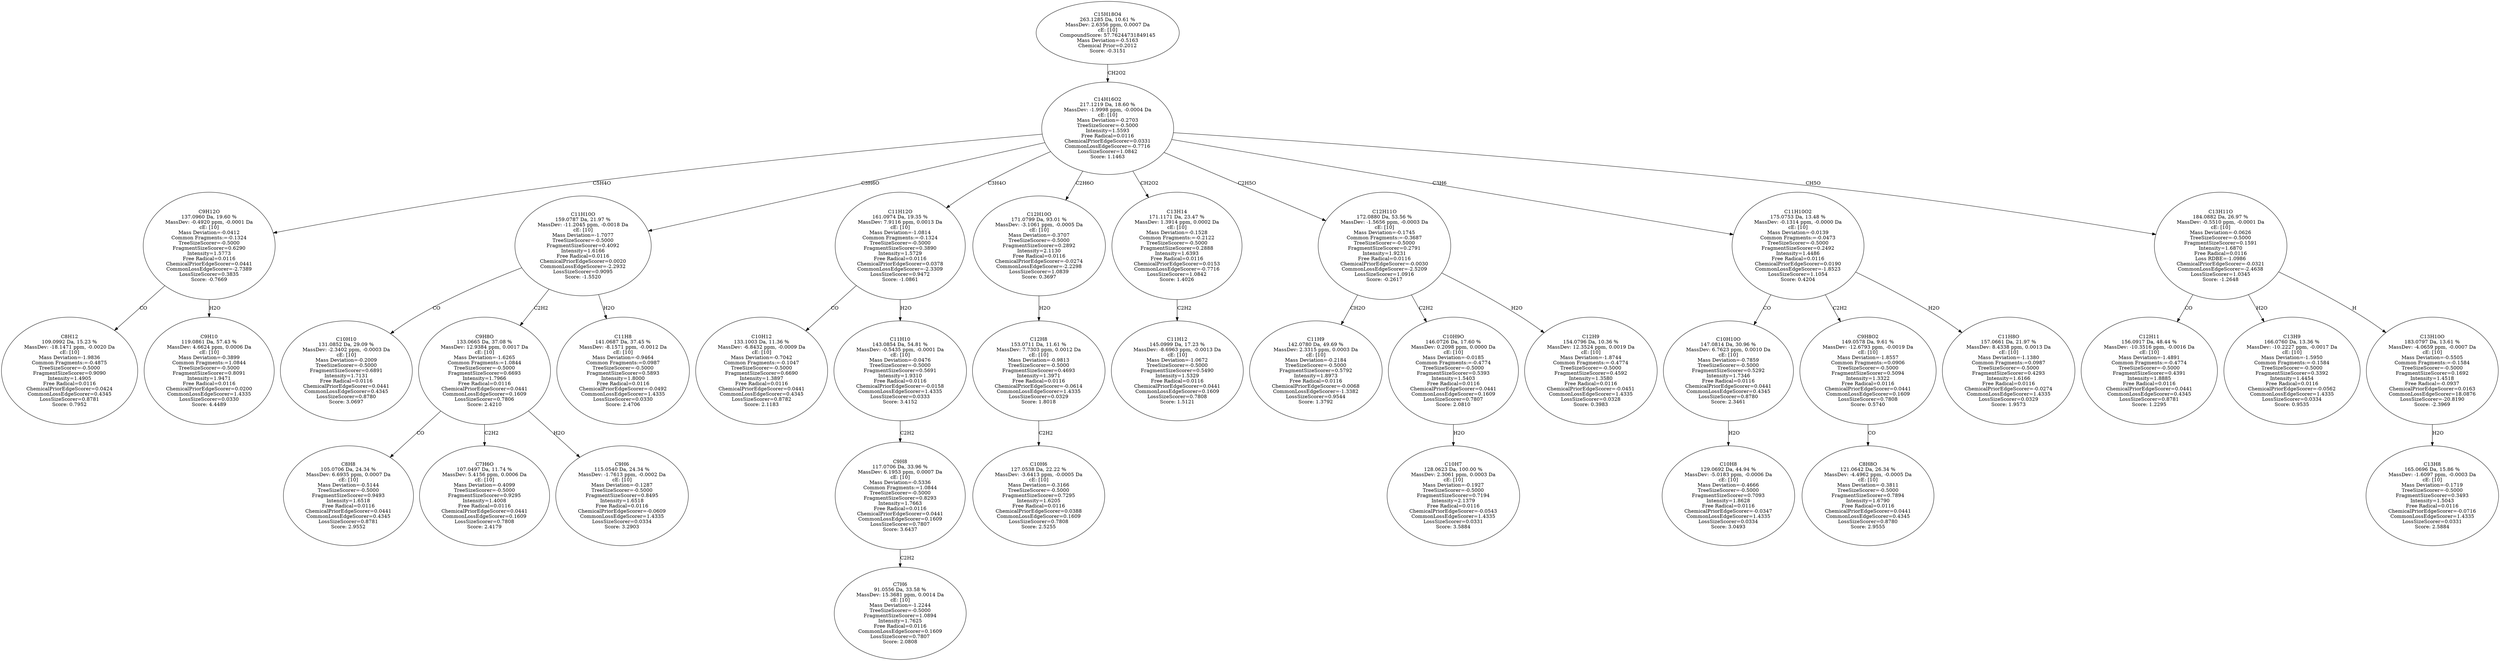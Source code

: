 strict digraph {
v1 [label="C8H12\n109.0992 Da, 15.23 %\nMassDev: -18.1471 ppm, -0.0020 Da\ncE: [10]\nMass Deviation=-1.9836\nCommon Fragments:=-0.4875\nTreeSizeScorer=-0.5000\nFragmentSizeScorer=0.9090\nIntensity=1.4905\nFree Radical=0.0116\nChemicalPriorEdgeScorer=0.0424\nCommonLossEdgeScorer=0.4345\nLossSizeScorer=0.8781\nScore: 0.7952"];
v2 [label="C9H10\n119.0861 Da, 57.43 %\nMassDev: 4.6624 ppm, 0.0006 Da\ncE: [10]\nMass Deviation=-0.3899\nCommon Fragments:=1.0844\nTreeSizeScorer=-0.5000\nFragmentSizeScorer=0.8091\nIntensity=1.9471\nFree Radical=0.0116\nChemicalPriorEdgeScorer=0.0200\nCommonLossEdgeScorer=1.4335\nLossSizeScorer=0.0330\nScore: 4.4489"];
v3 [label="C9H12O\n137.0960 Da, 19.60 %\nMassDev: -0.4920 ppm, -0.0001 Da\ncE: [10]\nMass Deviation=-0.0412\nCommon Fragments:=-0.1324\nTreeSizeScorer=-0.5000\nFragmentSizeScorer=0.6290\nIntensity=1.5773\nFree Radical=0.0116\nChemicalPriorEdgeScorer=0.0441\nCommonLossEdgeScorer=-2.7389\nLossSizeScorer=0.3835\nScore: -0.7669"];
v4 [label="C10H10\n131.0852 Da, 29.09 %\nMassDev: -2.3402 ppm, -0.0003 Da\ncE: [10]\nMass Deviation=-0.2009\nTreeSizeScorer=-0.5000\nFragmentSizeScorer=0.6891\nIntensity=1.7131\nFree Radical=0.0116\nChemicalPriorEdgeScorer=0.0441\nCommonLossEdgeScorer=0.4345\nLossSizeScorer=0.8780\nScore: 3.0697"];
v5 [label="C8H8\n105.0706 Da, 24.34 %\nMassDev: 6.6935 ppm, 0.0007 Da\ncE: [10]\nMass Deviation=-0.5144\nTreeSizeScorer=-0.5000\nFragmentSizeScorer=0.9493\nIntensity=1.6518\nFree Radical=0.0116\nChemicalPriorEdgeScorer=0.0441\nCommonLossEdgeScorer=0.4345\nLossSizeScorer=0.8781\nScore: 2.9552"];
v6 [label="C7H6O\n107.0497 Da, 11.74 %\nMassDev: 5.4156 ppm, 0.0006 Da\ncE: [10]\nMass Deviation=-0.4099\nTreeSizeScorer=-0.5000\nFragmentSizeScorer=0.9295\nIntensity=1.4008\nFree Radical=0.0116\nChemicalPriorEdgeScorer=0.0441\nCommonLossEdgeScorer=0.1609\nLossSizeScorer=0.7808\nScore: 2.4179"];
v7 [label="C9H6\n115.0540 Da, 24.34 %\nMassDev: -1.7613 ppm, -0.0002 Da\ncE: [10]\nMass Deviation=-0.1287\nTreeSizeScorer=-0.5000\nFragmentSizeScorer=0.8495\nIntensity=1.6518\nFree Radical=0.0116\nChemicalPriorEdgeScorer=-0.0609\nCommonLossEdgeScorer=1.4335\nLossSizeScorer=0.0334\nScore: 3.2903"];
v8 [label="C9H8O\n133.0665 Da, 37.08 %\nMassDev: 12.9384 ppm, 0.0017 Da\ncE: [10]\nMass Deviation=-1.6265\nCommon Fragments:=1.0844\nTreeSizeScorer=-0.5000\nFragmentSizeScorer=0.6693\nIntensity=1.7966\nFree Radical=0.0116\nChemicalPriorEdgeScorer=0.0441\nCommonLossEdgeScorer=0.1609\nLossSizeScorer=0.7806\nScore: 2.4210"];
v9 [label="C11H8\n141.0687 Da, 37.45 %\nMassDev: -8.1571 ppm, -0.0012 Da\ncE: [10]\nMass Deviation=-0.9464\nCommon Fragments:=0.0987\nTreeSizeScorer=-0.5000\nFragmentSizeScorer=0.5893\nIntensity=1.8000\nFree Radical=0.0116\nChemicalPriorEdgeScorer=-0.0492\nCommonLossEdgeScorer=1.4335\nLossSizeScorer=0.0330\nScore: 2.4706"];
v10 [label="C11H10O\n159.0787 Da, 21.97 %\nMassDev: -11.2045 ppm, -0.0018 Da\ncE: [10]\nMass Deviation=-1.7077\nTreeSizeScorer=-0.5000\nFragmentSizeScorer=0.4092\nIntensity=1.6166\nFree Radical=0.0116\nChemicalPriorEdgeScorer=0.0020\nCommonLossEdgeScorer=-2.2932\nLossSizeScorer=0.9095\nScore: -1.5520"];
v11 [label="C10H12\n133.1003 Da, 11.36 %\nMassDev: -6.8432 ppm, -0.0009 Da\ncE: [10]\nMass Deviation=-0.7042\nCommon Fragments:=-0.1047\nTreeSizeScorer=-0.5000\nFragmentSizeScorer=0.6690\nIntensity=1.3897\nFree Radical=0.0116\nChemicalPriorEdgeScorer=0.0441\nCommonLossEdgeScorer=0.4345\nLossSizeScorer=0.8782\nScore: 2.1183"];
v12 [label="C7H6\n91.0556 Da, 33.58 %\nMassDev: 15.3681 ppm, 0.0014 Da\ncE: [10]\nMass Deviation=-1.2244\nTreeSizeScorer=-0.5000\nFragmentSizeScorer=1.0894\nIntensity=1.7625\nFree Radical=0.0116\nCommonLossEdgeScorer=0.1609\nLossSizeScorer=0.7807\nScore: 2.0808"];
v13 [label="C9H8\n117.0706 Da, 33.96 %\nMassDev: 6.1953 ppm, 0.0007 Da\ncE: [10]\nMass Deviation=-0.5336\nCommon Fragments:=1.0844\nTreeSizeScorer=-0.5000\nFragmentSizeScorer=0.8293\nIntensity=1.7663\nFree Radical=0.0116\nChemicalPriorEdgeScorer=0.0441\nCommonLossEdgeScorer=0.1609\nLossSizeScorer=0.7807\nScore: 3.6437"];
v14 [label="C11H10\n143.0854 Da, 54.81 %\nMassDev: -0.5435 ppm, -0.0001 Da\ncE: [10]\nMass Deviation=-0.0476\nTreeSizeScorer=-0.5000\nFragmentSizeScorer=0.5691\nIntensity=1.9310\nFree Radical=0.0116\nChemicalPriorEdgeScorer=-0.0158\nCommonLossEdgeScorer=1.4335\nLossSizeScorer=0.0333\nScore: 3.4152"];
v15 [label="C11H12O\n161.0974 Da, 19.35 %\nMassDev: 7.9116 ppm, 0.0013 Da\ncE: [10]\nMass Deviation=-1.0814\nCommon Fragments:=-0.1324\nTreeSizeScorer=-0.5000\nFragmentSizeScorer=0.3890\nIntensity=1.5729\nFree Radical=0.0116\nChemicalPriorEdgeScorer=0.0378\nCommonLossEdgeScorer=-2.3309\nLossSizeScorer=0.9472\nScore: -1.0861"];
v16 [label="C10H6\n127.0538 Da, 22.22 %\nMassDev: -3.6413 ppm, -0.0005 Da\ncE: [10]\nMass Deviation=-0.3166\nTreeSizeScorer=-0.5000\nFragmentSizeScorer=0.7295\nIntensity=1.6205\nFree Radical=0.0116\nChemicalPriorEdgeScorer=0.0388\nCommonLossEdgeScorer=0.1609\nLossSizeScorer=0.7808\nScore: 2.5255"];
v17 [label="C12H8\n153.0711 Da, 11.61 %\nMassDev: 7.7303 ppm, 0.0012 Da\ncE: [10]\nMass Deviation=-0.9813\nTreeSizeScorer=-0.5000\nFragmentSizeScorer=0.4693\nIntensity=1.3971\nFree Radical=0.0116\nChemicalPriorEdgeScorer=-0.0614\nCommonLossEdgeScorer=1.4335\nLossSizeScorer=0.0329\nScore: 1.8018"];
v18 [label="C12H10O\n171.0799 Da, 93.01 %\nMassDev: -3.1061 ppm, -0.0005 Da\ncE: [10]\nMass Deviation=-0.3707\nTreeSizeScorer=-0.5000\nFragmentSizeScorer=0.2892\nIntensity=2.1130\nFree Radical=0.0116\nChemicalPriorEdgeScorer=-0.0274\nCommonLossEdgeScorer=-2.2298\nLossSizeScorer=1.0839\nScore: 0.3697"];
v19 [label="C11H12\n145.0999 Da, 17.23 %\nMassDev: -8.6963 ppm, -0.0013 Da\ncE: [10]\nMass Deviation=-1.0672\nTreeSizeScorer=-0.5000\nFragmentSizeScorer=0.5490\nIntensity=1.5329\nFree Radical=0.0116\nChemicalPriorEdgeScorer=0.0441\nCommonLossEdgeScorer=0.1609\nLossSizeScorer=0.7808\nScore: 1.5121"];
v20 [label="C13H14\n171.1171 Da, 23.47 %\nMassDev: 1.3914 ppm, 0.0002 Da\ncE: [10]\nMass Deviation=-0.1528\nCommon Fragments:=-0.2122\nTreeSizeScorer=-0.5000\nFragmentSizeScorer=0.2888\nIntensity=1.6393\nFree Radical=0.0116\nChemicalPriorEdgeScorer=0.0153\nCommonLossEdgeScorer=-0.7716\nLossSizeScorer=1.0842\nScore: 1.4026"];
v21 [label="C11H9\n142.0780 Da, 49.69 %\nMassDev: 2.3315 ppm, 0.0003 Da\ncE: [10]\nMass Deviation=-0.2184\nTreeSizeScorer=-0.5000\nFragmentSizeScorer=0.5792\nIntensity=1.8973\nFree Radical=0.0116\nChemicalPriorEdgeScorer=-0.0068\nCommonLossEdgeScorer=-1.3382\nLossSizeScorer=0.9544\nScore: 1.3792"];
v22 [label="C10H7\n128.0623 Da, 100.00 %\nMassDev: 2.3061 ppm, 0.0003 Da\ncE: [10]\nMass Deviation=-0.1927\nTreeSizeScorer=-0.5000\nFragmentSizeScorer=0.7194\nIntensity=2.1379\nFree Radical=0.0116\nChemicalPriorEdgeScorer=-0.0543\nCommonLossEdgeScorer=1.4335\nLossSizeScorer=0.0331\nScore: 3.5884"];
v23 [label="C10H9O\n146.0726 Da, 17.60 %\nMassDev: 0.2098 ppm, 0.0000 Da\ncE: [10]\nMass Deviation=-0.0185\nCommon Fragments:=-0.4774\nTreeSizeScorer=-0.5000\nFragmentSizeScorer=0.5393\nIntensity=1.5403\nFree Radical=0.0116\nChemicalPriorEdgeScorer=0.0441\nCommonLossEdgeScorer=0.1609\nLossSizeScorer=0.7807\nScore: 2.0810"];
v24 [label="C12H9\n154.0796 Da, 10.36 %\nMassDev: 12.3524 ppm, 0.0019 Da\ncE: [10]\nMass Deviation=-1.8744\nCommon Fragments:=-0.4774\nTreeSizeScorer=-0.5000\nFragmentSizeScorer=0.4592\nIntensity=1.3580\nFree Radical=0.0116\nChemicalPriorEdgeScorer=-0.0451\nCommonLossEdgeScorer=1.4335\nLossSizeScorer=0.0328\nScore: 0.3983"];
v25 [label="C12H11O\n172.0880 Da, 53.56 %\nMassDev: -1.5656 ppm, -0.0003 Da\ncE: [10]\nMass Deviation=-0.1745\nCommon Fragments:=-0.3687\nTreeSizeScorer=-0.5000\nFragmentSizeScorer=0.2791\nIntensity=1.9231\nFree Radical=0.0116\nChemicalPriorEdgeScorer=-0.0030\nCommonLossEdgeScorer=-2.5209\nLossSizeScorer=1.0916\nScore: -0.2617"];
v26 [label="C10H8\n129.0692 Da, 44.94 %\nMassDev: -5.0183 ppm, -0.0006 Da\ncE: [10]\nMass Deviation=-0.4666\nTreeSizeScorer=-0.5000\nFragmentSizeScorer=0.7093\nIntensity=1.8628\nFree Radical=0.0116\nChemicalPriorEdgeScorer=-0.0347\nCommonLossEdgeScorer=1.4335\nLossSizeScorer=0.0334\nScore: 3.0493"];
v27 [label="C10H10O\n147.0814 Da, 30.96 %\nMassDev: 6.7623 ppm, 0.0010 Da\ncE: [10]\nMass Deviation=-0.7859\nTreeSizeScorer=-0.5000\nFragmentSizeScorer=0.5292\nIntensity=1.7346\nFree Radical=0.0116\nChemicalPriorEdgeScorer=0.0441\nCommonLossEdgeScorer=0.4345\nLossSizeScorer=0.8780\nScore: 2.3461"];
v28 [label="C8H8O\n121.0642 Da, 26.34 %\nMassDev: -4.4962 ppm, -0.0005 Da\ncE: [10]\nMass Deviation=-0.3811\nTreeSizeScorer=-0.5000\nFragmentSizeScorer=0.7894\nIntensity=1.6790\nFree Radical=0.0116\nChemicalPriorEdgeScorer=0.0441\nCommonLossEdgeScorer=0.4345\nLossSizeScorer=0.8780\nScore: 2.9555"];
v29 [label="C9H8O2\n149.0578 Da, 9.61 %\nMassDev: -12.6793 ppm, -0.0019 Da\ncE: [10]\nMass Deviation=-1.8557\nCommon Fragments:=0.0906\nTreeSizeScorer=-0.5000\nFragmentSizeScorer=0.5094\nIntensity=1.3322\nFree Radical=0.0116\nChemicalPriorEdgeScorer=0.0441\nCommonLossEdgeScorer=0.1609\nLossSizeScorer=0.7808\nScore: 0.5740"];
v30 [label="C11H8O\n157.0661 Da, 21.97 %\nMassDev: 8.4338 ppm, 0.0013 Da\ncE: [10]\nMass Deviation=-1.1380\nCommon Fragments:=0.0987\nTreeSizeScorer=-0.5000\nFragmentSizeScorer=0.4293\nIntensity=1.6166\nFree Radical=0.0116\nChemicalPriorEdgeScorer=-0.0274\nCommonLossEdgeScorer=1.4335\nLossSizeScorer=0.0329\nScore: 1.9573"];
v31 [label="C11H10O2\n175.0753 Da, 13.48 %\nMassDev: -0.1314 ppm, -0.0000 Da\ncE: [10]\nMass Deviation=-0.0139\nCommon Fragments:=-0.0473\nTreeSizeScorer=-0.5000\nFragmentSizeScorer=0.2492\nIntensity=1.4486\nFree Radical=0.0116\nChemicalPriorEdgeScorer=0.0190\nCommonLossEdgeScorer=-1.8523\nLossSizeScorer=1.1054\nScore: 0.4204"];
v32 [label="C12H11\n156.0917 Da, 48.44 %\nMassDev: -10.3516 ppm, -0.0016 Da\ncE: [10]\nMass Deviation=-1.4891\nCommon Fragments:=-0.4774\nTreeSizeScorer=-0.5000\nFragmentSizeScorer=0.4391\nIntensity=1.8885\nFree Radical=0.0116\nChemicalPriorEdgeScorer=0.0441\nCommonLossEdgeScorer=0.4345\nLossSizeScorer=0.8781\nScore: 1.2295"];
v33 [label="C13H9\n166.0760 Da, 13.36 %\nMassDev: -10.2227 ppm, -0.0017 Da\ncE: [10]\nMass Deviation=-1.5950\nCommon Fragments:=-0.1584\nTreeSizeScorer=-0.5000\nFragmentSizeScorer=0.3392\nIntensity=1.4454\nFree Radical=0.0116\nChemicalPriorEdgeScorer=-0.0562\nCommonLossEdgeScorer=1.4335\nLossSizeScorer=0.0334\nScore: 0.9535"];
v34 [label="C13H8\n165.0696 Da, 15.86 %\nMassDev: -1.6097 ppm, -0.0003 Da\ncE: [10]\nMass Deviation=-0.1719\nTreeSizeScorer=-0.5000\nFragmentSizeScorer=0.3493\nIntensity=1.5043\nFree Radical=0.0116\nChemicalPriorEdgeScorer=-0.0716\nCommonLossEdgeScorer=1.4335\nLossSizeScorer=0.0331\nScore: 2.5884"];
v35 [label="C13H10O\n183.0797 Da, 13.61 %\nMassDev: -4.0659 ppm, -0.0007 Da\ncE: [10]\nMass Deviation=-0.5505\nCommon Fragments:=-0.1584\nTreeSizeScorer=-0.5000\nFragmentSizeScorer=0.1692\nIntensity=1.4518\nFree Radical=-0.0937\nChemicalPriorEdgeScorer=0.0163\nCommonLossEdgeScorer=18.0876\nLossSizeScorer=-20.8190\nScore: -2.3969"];
v36 [label="C13H11O\n184.0882 Da, 26.97 %\nMassDev: -0.5510 ppm, -0.0001 Da\ncE: [10]\nMass Deviation=-0.0626\nTreeSizeScorer=-0.5000\nFragmentSizeScorer=0.1591\nIntensity=1.6870\nFree Radical=0.0116\nLoss RDBE=-1.0986\nChemicalPriorEdgeScorer=-0.0321\nCommonLossEdgeScorer=-2.4638\nLossSizeScorer=1.0345\nScore: -1.2648"];
v37 [label="C14H16O2\n217.1219 Da, 18.60 %\nMassDev: -1.9998 ppm, -0.0004 Da\ncE: [10]\nMass Deviation=-0.2703\nTreeSizeScorer=-0.5000\nIntensity=1.5593\nFree Radical=0.0116\nChemicalPriorEdgeScorer=0.0331\nCommonLossEdgeScorer=-0.7716\nLossSizeScorer=1.0842\nScore: 1.1463"];
v38 [label="C15H18O4\n263.1285 Da, 10.61 %\nMassDev: 2.6356 ppm, 0.0007 Da\ncE: [10]\nCompoundScore: 57.76244731849145\nMass Deviation=-0.5163\nChemical Prior=0.2012\nScore: -0.3151"];
v3 -> v1 [label="CO"];
v3 -> v2 [label="H2O"];
v37 -> v3 [label="C5H4O"];
v10 -> v4 [label="CO"];
v8 -> v5 [label="CO"];
v8 -> v6 [label="C2H2"];
v8 -> v7 [label="H2O"];
v10 -> v8 [label="C2H2"];
v10 -> v9 [label="H2O"];
v37 -> v10 [label="C3H6O"];
v15 -> v11 [label="CO"];
v13 -> v12 [label="C2H2"];
v14 -> v13 [label="C2H2"];
v15 -> v14 [label="H2O"];
v37 -> v15 [label="C3H4O"];
v17 -> v16 [label="C2H2"];
v18 -> v17 [label="H2O"];
v37 -> v18 [label="C2H6O"];
v20 -> v19 [label="C2H2"];
v37 -> v20 [label="CH2O2"];
v25 -> v21 [label="CH2O"];
v23 -> v22 [label="H2O"];
v25 -> v23 [label="C2H2"];
v25 -> v24 [label="H2O"];
v37 -> v25 [label="C2H5O"];
v27 -> v26 [label="H2O"];
v31 -> v27 [label="CO"];
v29 -> v28 [label="CO"];
v31 -> v29 [label="C2H2"];
v31 -> v30 [label="H2O"];
v37 -> v31 [label="C3H6"];
v36 -> v32 [label="CO"];
v36 -> v33 [label="H2O"];
v35 -> v34 [label="H2O"];
v36 -> v35 [label="H"];
v37 -> v36 [label="CH5O"];
v38 -> v37 [label="CH2O2"];
}